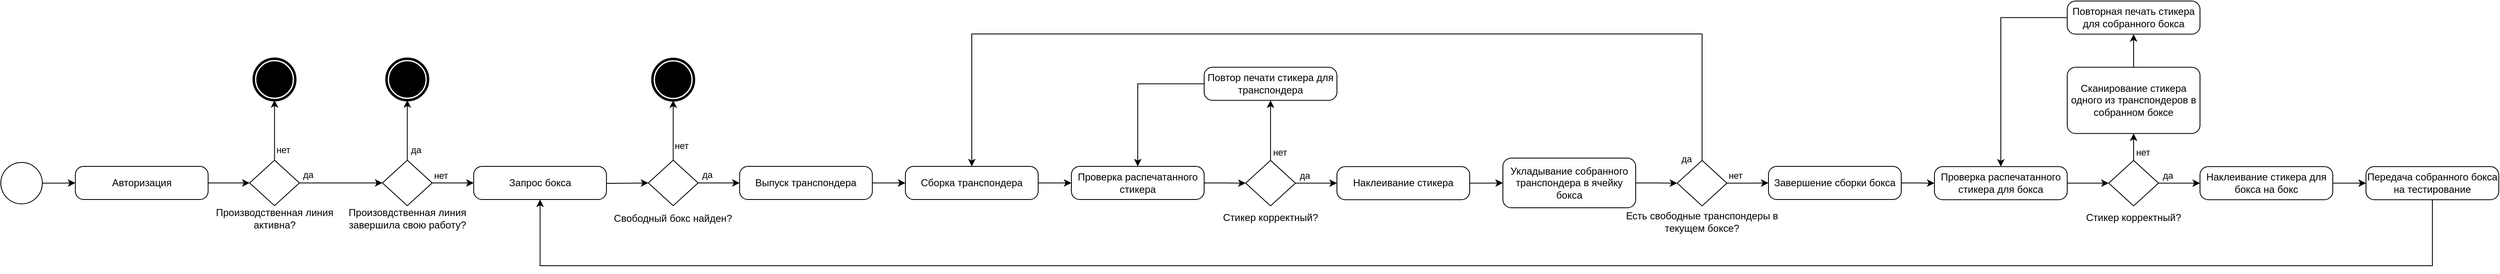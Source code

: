 <mxfile version="22.1.2" type="device">
  <diagram name="Страница — 1" id="xjbYhO8doR0Xn5XljVLI">
    <mxGraphModel dx="2963" dy="2120" grid="1" gridSize="10" guides="1" tooltips="1" connect="1" arrows="1" fold="1" page="0" pageScale="1" pageWidth="2339" pageHeight="3300" math="0" shadow="0">
      <root>
        <mxCell id="0" />
        <mxCell id="1" parent="0" />
        <mxCell id="qgqqPE5Ve3WfzV5eehCP-5" value="Авторизация" style="points=[[0.25,0,0],[0.5,0,0],[0.75,0,0],[1,0.25,0],[1,0.5,0],[1,0.75,0],[0.75,1,0],[0.5,1,0],[0.25,1,0],[0,0.75,0],[0,0.5,0],[0,0.25,0]];shape=mxgraph.bpmn.task;whiteSpace=wrap;rectStyle=rounded;size=10;html=1;container=1;expand=0;collapsible=0;taskMarker=abstract;" vertex="1" parent="1">
          <mxGeometry x="199.79" y="40" width="160" height="40" as="geometry" />
        </mxCell>
        <mxCell id="qgqqPE5Ve3WfzV5eehCP-7" style="edgeStyle=orthogonalEdgeStyle;rounded=0;orthogonalLoop=1;jettySize=auto;html=1;" edge="1" parent="1" source="qgqqPE5Ve3WfzV5eehCP-6" target="qgqqPE5Ve3WfzV5eehCP-5">
          <mxGeometry relative="1" as="geometry" />
        </mxCell>
        <mxCell id="qgqqPE5Ve3WfzV5eehCP-6" value="" style="points=[[0.145,0.145,0],[0.5,0,0],[0.855,0.145,0],[1,0.5,0],[0.855,0.855,0],[0.5,1,0],[0.145,0.855,0],[0,0.5,0]];shape=mxgraph.bpmn.event;html=1;verticalLabelPosition=bottom;labelBackgroundColor=#ffffff;verticalAlign=top;align=center;perimeter=ellipsePerimeter;outlineConnect=0;aspect=fixed;outline=standard;symbol=general;" vertex="1" parent="1">
          <mxGeometry x="110" y="35.25" width="50" height="50" as="geometry" />
        </mxCell>
        <mxCell id="qgqqPE5Ve3WfzV5eehCP-33" style="edgeStyle=orthogonalEdgeStyle;rounded=0;orthogonalLoop=1;jettySize=auto;html=1;" edge="1" parent="1" target="qgqqPE5Ve3WfzV5eehCP-28">
          <mxGeometry relative="1" as="geometry">
            <mxPoint x="800" y="60" as="sourcePoint" />
          </mxGeometry>
        </mxCell>
        <mxCell id="qgqqPE5Ve3WfzV5eehCP-8" value="Запрос бокса" style="points=[[0.25,0,0],[0.5,0,0],[0.75,0,0],[1,0.25,0],[1,0.5,0],[1,0.75,0],[0.75,1,0],[0.5,1,0],[0.25,1,0],[0,0.75,0],[0,0.5,0],[0,0.25,0]];shape=mxgraph.bpmn.task;whiteSpace=wrap;rectStyle=rounded;size=10;html=1;container=1;expand=0;collapsible=0;taskMarker=abstract;" vertex="1" parent="1">
          <mxGeometry x="679.79" y="40" width="160" height="40" as="geometry" />
        </mxCell>
        <mxCell id="qgqqPE5Ve3WfzV5eehCP-42" style="edgeStyle=orthogonalEdgeStyle;rounded=0;orthogonalLoop=1;jettySize=auto;html=1;" edge="1" parent="1" source="qgqqPE5Ve3WfzV5eehCP-59">
          <mxGeometry relative="1" as="geometry">
            <mxPoint x="1880.21" y="60.25" as="sourcePoint" />
            <mxPoint x="1920" y="60" as="targetPoint" />
          </mxGeometry>
        </mxCell>
        <mxCell id="qgqqPE5Ve3WfzV5eehCP-9" value="Выпуск транспондера" style="points=[[0.25,0,0],[0.5,0,0],[0.75,0,0],[1,0.25,0],[1,0.5,0],[1,0.75,0],[0.75,1,0],[0.5,1,0],[0.25,1,0],[0,0.75,0],[0,0.5,0],[0,0.25,0]];shape=mxgraph.bpmn.task;whiteSpace=wrap;rectStyle=rounded;size=10;html=1;container=1;expand=0;collapsible=0;taskMarker=abstract;" vertex="1" parent="1">
          <mxGeometry x="1000.21" y="40" width="160" height="40" as="geometry" />
        </mxCell>
        <mxCell id="qgqqPE5Ve3WfzV5eehCP-70" style="edgeStyle=orthogonalEdgeStyle;rounded=0;orthogonalLoop=1;jettySize=auto;html=1;" edge="1" parent="1" source="qgqqPE5Ve3WfzV5eehCP-10" target="qgqqPE5Ve3WfzV5eehCP-65">
          <mxGeometry relative="1" as="geometry" />
        </mxCell>
        <mxCell id="qgqqPE5Ve3WfzV5eehCP-10" value="Завершение сборки бокса" style="points=[[0.25,0,0],[0.5,0,0],[0.75,0,0],[1,0.25,0],[1,0.5,0],[1,0.75,0],[0.75,1,0],[0.5,1,0],[0.25,1,0],[0,0.75,0],[0,0.5,0],[0,0.25,0]];shape=mxgraph.bpmn.task;whiteSpace=wrap;rectStyle=rounded;size=10;html=1;container=1;expand=0;collapsible=0;taskMarker=abstract;" vertex="1" parent="1">
          <mxGeometry x="2240" y="40" width="160" height="40" as="geometry" />
        </mxCell>
        <mxCell id="qgqqPE5Ve3WfzV5eehCP-16" style="edgeStyle=orthogonalEdgeStyle;rounded=0;orthogonalLoop=1;jettySize=auto;html=1;entryX=0;entryY=0.5;entryDx=0;entryDy=0;entryPerimeter=0;" edge="1" parent="1" source="qgqqPE5Ve3WfzV5eehCP-5" target="qgqqPE5Ve3WfzV5eehCP-17">
          <mxGeometry relative="1" as="geometry">
            <mxPoint x="359.79" y="60" as="targetPoint" />
          </mxGeometry>
        </mxCell>
        <mxCell id="qgqqPE5Ve3WfzV5eehCP-17" value="" style="points=[[0.25,0.25,0],[0.5,0,0],[0.75,0.25,0],[1,0.5,0],[0.75,0.75,0],[0.5,1,0],[0.25,0.75,0],[0,0.5,0]];shape=mxgraph.bpmn.gateway2;html=1;verticalLabelPosition=bottom;labelBackgroundColor=#ffffff;verticalAlign=top;align=center;perimeter=rhombusPerimeter;outlineConnect=0;outline=none;symbol=none;" vertex="1" parent="1">
          <mxGeometry x="409.79" y="32.5" width="60" height="55" as="geometry" />
        </mxCell>
        <mxCell id="qgqqPE5Ve3WfzV5eehCP-18" style="edgeStyle=orthogonalEdgeStyle;rounded=0;orthogonalLoop=1;jettySize=auto;html=1;" edge="1" parent="1" source="qgqqPE5Ve3WfzV5eehCP-17" target="qgqqPE5Ve3WfzV5eehCP-24">
          <mxGeometry relative="1" as="geometry">
            <mxPoint x="559.79" y="60" as="targetPoint" />
          </mxGeometry>
        </mxCell>
        <mxCell id="qgqqPE5Ve3WfzV5eehCP-20" value="да" style="edgeLabel;html=1;align=center;verticalAlign=middle;resizable=0;points=[];" vertex="1" connectable="0" parent="qgqqPE5Ve3WfzV5eehCP-18">
          <mxGeometry x="-0.678" y="2" relative="1" as="geometry">
            <mxPoint x="-6" y="-8" as="offset" />
          </mxGeometry>
        </mxCell>
        <mxCell id="qgqqPE5Ve3WfzV5eehCP-19" value="Производственная линия активна?" style="text;html=1;strokeColor=none;fillColor=none;align=center;verticalAlign=middle;whiteSpace=wrap;rounded=0;" vertex="1" parent="1">
          <mxGeometry x="359.79" y="87.75" width="160" height="30" as="geometry" />
        </mxCell>
        <mxCell id="qgqqPE5Ve3WfzV5eehCP-21" style="edgeStyle=orthogonalEdgeStyle;rounded=0;orthogonalLoop=1;jettySize=auto;html=1;" edge="1" parent="1" source="qgqqPE5Ve3WfzV5eehCP-17" target="qgqqPE5Ve3WfzV5eehCP-95">
          <mxGeometry relative="1" as="geometry">
            <mxPoint x="439.79" y="-39.75" as="targetPoint" />
            <Array as="points" />
          </mxGeometry>
        </mxCell>
        <mxCell id="qgqqPE5Ve3WfzV5eehCP-23" value="нет" style="edgeLabel;html=1;align=center;verticalAlign=middle;resizable=0;points=[];" vertex="1" connectable="0" parent="qgqqPE5Ve3WfzV5eehCP-21">
          <mxGeometry x="-0.649" relative="1" as="geometry">
            <mxPoint x="10" as="offset" />
          </mxGeometry>
        </mxCell>
        <mxCell id="qgqqPE5Ve3WfzV5eehCP-32" style="edgeStyle=orthogonalEdgeStyle;rounded=0;orthogonalLoop=1;jettySize=auto;html=1;entryX=0;entryY=0.5;entryDx=0;entryDy=0;entryPerimeter=0;" edge="1" parent="1" source="qgqqPE5Ve3WfzV5eehCP-24" target="qgqqPE5Ve3WfzV5eehCP-8">
          <mxGeometry relative="1" as="geometry" />
        </mxCell>
        <mxCell id="qgqqPE5Ve3WfzV5eehCP-90" style="edgeStyle=orthogonalEdgeStyle;rounded=0;orthogonalLoop=1;jettySize=auto;html=1;" edge="1" parent="1" source="qgqqPE5Ve3WfzV5eehCP-24" target="qgqqPE5Ve3WfzV5eehCP-34">
          <mxGeometry relative="1" as="geometry" />
        </mxCell>
        <mxCell id="qgqqPE5Ve3WfzV5eehCP-24" value="" style="points=[[0.25,0.25,0],[0.5,0,0],[0.75,0.25,0],[1,0.5,0],[0.75,0.75,0],[0.5,1,0],[0.25,0.75,0],[0,0.5,0]];shape=mxgraph.bpmn.gateway2;html=1;verticalLabelPosition=bottom;labelBackgroundColor=#ffffff;verticalAlign=top;align=center;perimeter=rhombusPerimeter;outlineConnect=0;outline=none;symbol=none;" vertex="1" parent="1">
          <mxGeometry x="569.79" y="32.5" width="60" height="55" as="geometry" />
        </mxCell>
        <mxCell id="qgqqPE5Ve3WfzV5eehCP-25" value="да" style="edgeLabel;html=1;align=center;verticalAlign=middle;resizable=0;points=[];" vertex="1" connectable="0" parent="1">
          <mxGeometry x="610.003" y="20" as="geometry" />
        </mxCell>
        <mxCell id="qgqqPE5Ve3WfzV5eehCP-26" value="Произовдственная линия завершила свою работу?" style="text;html=1;strokeColor=none;fillColor=none;align=center;verticalAlign=middle;whiteSpace=wrap;rounded=0;" vertex="1" parent="1">
          <mxGeometry x="519.79" y="87.5" width="160" height="30" as="geometry" />
        </mxCell>
        <mxCell id="qgqqPE5Ve3WfzV5eehCP-27" value="нет" style="edgeLabel;html=1;align=center;verticalAlign=middle;resizable=0;points=[];" vertex="1" connectable="0" parent="1">
          <mxGeometry x="639.58" y="50.25" as="geometry" />
        </mxCell>
        <mxCell id="qgqqPE5Ve3WfzV5eehCP-37" style="edgeStyle=orthogonalEdgeStyle;rounded=0;orthogonalLoop=1;jettySize=auto;html=1;" edge="1" parent="1" source="qgqqPE5Ve3WfzV5eehCP-28" target="qgqqPE5Ve3WfzV5eehCP-9">
          <mxGeometry relative="1" as="geometry" />
        </mxCell>
        <mxCell id="qgqqPE5Ve3WfzV5eehCP-86" style="edgeStyle=orthogonalEdgeStyle;rounded=0;orthogonalLoop=1;jettySize=auto;html=1;" edge="1" parent="1" source="qgqqPE5Ve3WfzV5eehCP-28" target="qgqqPE5Ve3WfzV5eehCP-85">
          <mxGeometry relative="1" as="geometry" />
        </mxCell>
        <mxCell id="qgqqPE5Ve3WfzV5eehCP-28" value="" style="points=[[0.25,0.25,0],[0.5,0,0],[0.75,0.25,0],[1,0.5,0],[0.75,0.75,0],[0.5,1,0],[0.25,0.75,0],[0,0.5,0]];shape=mxgraph.bpmn.gateway2;html=1;verticalLabelPosition=bottom;labelBackgroundColor=#ffffff;verticalAlign=top;align=center;perimeter=rhombusPerimeter;outlineConnect=0;outline=none;symbol=none;" vertex="1" parent="1">
          <mxGeometry x="890.21" y="32.5" width="60" height="55" as="geometry" />
        </mxCell>
        <mxCell id="qgqqPE5Ve3WfzV5eehCP-29" value="да" style="edgeLabel;html=1;align=center;verticalAlign=middle;resizable=0;points=[];" vertex="1" connectable="0" parent="1">
          <mxGeometry x="960.003" y="60" as="geometry">
            <mxPoint x="1" y="-10" as="offset" />
          </mxGeometry>
        </mxCell>
        <mxCell id="qgqqPE5Ve3WfzV5eehCP-30" value="Свободный бокс найден?" style="text;html=1;strokeColor=none;fillColor=none;align=center;verticalAlign=middle;whiteSpace=wrap;rounded=0;" vertex="1" parent="1">
          <mxGeometry x="840.21" y="87.5" width="160" height="30" as="geometry" />
        </mxCell>
        <mxCell id="qgqqPE5Ve3WfzV5eehCP-34" value="" style="points=[[0.145,0.145,0],[0.5,0,0],[0.855,0.145,0],[1,0.5,0],[0.855,0.855,0],[0.5,1,0],[0.145,0.855,0],[0,0.5,0]];shape=mxgraph.bpmn.event;html=1;verticalLabelPosition=bottom;labelBackgroundColor=#ffffff;verticalAlign=top;align=center;perimeter=ellipsePerimeter;outlineConnect=0;aspect=fixed;outline=end;symbol=terminate;" vertex="1" parent="1">
          <mxGeometry x="574.79" y="-90" width="50" height="50" as="geometry" />
        </mxCell>
        <mxCell id="qgqqPE5Ve3WfzV5eehCP-31" value="нет" style="edgeLabel;html=1;align=center;verticalAlign=middle;resizable=0;points=[];" vertex="1" connectable="0" parent="1">
          <mxGeometry x="930.21" y="15" as="geometry" />
        </mxCell>
        <mxCell id="qgqqPE5Ve3WfzV5eehCP-38" value="" style="points=[[0.25,0.25,0],[0.5,0,0],[0.75,0.25,0],[1,0.5,0],[0.75,0.75,0],[0.5,1,0],[0.25,0.75,0],[0,0.5,0]];shape=mxgraph.bpmn.gateway2;html=1;verticalLabelPosition=bottom;labelBackgroundColor=#ffffff;verticalAlign=top;align=center;perimeter=rhombusPerimeter;outlineConnect=0;outline=none;symbol=none;" vertex="1" parent="1">
          <mxGeometry x="2130" y="32.75" width="60" height="55" as="geometry" />
        </mxCell>
        <mxCell id="qgqqPE5Ve3WfzV5eehCP-39" value="да" style="edgeLabel;html=1;align=center;verticalAlign=middle;resizable=0;points=[];" vertex="1" connectable="0" parent="1">
          <mxGeometry x="2140.003" y="40.25" as="geometry">
            <mxPoint x="1" y="-10" as="offset" />
          </mxGeometry>
        </mxCell>
        <mxCell id="qgqqPE5Ve3WfzV5eehCP-40" value="Есть свободные транспондеры в текущем боксе?" style="text;html=1;strokeColor=none;fillColor=none;align=center;verticalAlign=middle;whiteSpace=wrap;rounded=0;" vertex="1" parent="1">
          <mxGeometry x="2060" y="87.75" width="200" height="38.75" as="geometry" />
        </mxCell>
        <mxCell id="qgqqPE5Ve3WfzV5eehCP-41" value="нет" style="edgeLabel;html=1;align=center;verticalAlign=middle;resizable=0;points=[];" vertex="1" connectable="0" parent="1">
          <mxGeometry x="2200" y="50.25" as="geometry" />
        </mxCell>
        <mxCell id="qgqqPE5Ve3WfzV5eehCP-43" style="edgeStyle=orthogonalEdgeStyle;rounded=0;orthogonalLoop=1;jettySize=auto;html=1;entryX=0.5;entryY=0;entryDx=0;entryDy=0;entryPerimeter=0;" edge="1" parent="1" source="qgqqPE5Ve3WfzV5eehCP-38" target="qgqqPE5Ve3WfzV5eehCP-47">
          <mxGeometry relative="1" as="geometry">
            <mxPoint x="1760" y="0.25" as="targetPoint" />
            <Array as="points">
              <mxPoint x="2160" y="-120" />
              <mxPoint x="1280" y="-120" />
            </Array>
          </mxGeometry>
        </mxCell>
        <mxCell id="qgqqPE5Ve3WfzV5eehCP-45" style="edgeStyle=orthogonalEdgeStyle;rounded=0;orthogonalLoop=1;jettySize=auto;html=1;" edge="1" parent="1" source="qgqqPE5Ve3WfzV5eehCP-38" target="qgqqPE5Ve3WfzV5eehCP-10">
          <mxGeometry relative="1" as="geometry">
            <mxPoint x="2240" y="60.25" as="targetPoint" />
          </mxGeometry>
        </mxCell>
        <mxCell id="qgqqPE5Ve3WfzV5eehCP-47" value="Сборка транспондера" style="points=[[0.25,0,0],[0.5,0,0],[0.75,0,0],[1,0.25,0],[1,0.5,0],[1,0.75,0],[0.75,1,0],[0.5,1,0],[0.25,1,0],[0,0.75,0],[0,0.5,0],[0,0.25,0]];shape=mxgraph.bpmn.task;whiteSpace=wrap;rectStyle=rounded;size=10;html=1;container=1;expand=0;collapsible=0;taskMarker=abstract;" vertex="1" parent="1">
          <mxGeometry x="1200" y="40" width="160" height="40" as="geometry" />
        </mxCell>
        <mxCell id="qgqqPE5Ve3WfzV5eehCP-54" style="edgeStyle=orthogonalEdgeStyle;rounded=0;orthogonalLoop=1;jettySize=auto;html=1;" edge="1" parent="1" source="qgqqPE5Ve3WfzV5eehCP-48" target="qgqqPE5Ve3WfzV5eehCP-49">
          <mxGeometry relative="1" as="geometry" />
        </mxCell>
        <mxCell id="qgqqPE5Ve3WfzV5eehCP-48" value="Проверка распечатанного стикера" style="points=[[0.25,0,0],[0.5,0,0],[0.75,0,0],[1,0.25,0],[1,0.5,0],[1,0.75,0],[0.75,1,0],[0.5,1,0],[0.25,1,0],[0,0.75,0],[0,0.5,0],[0,0.25,0]];shape=mxgraph.bpmn.task;whiteSpace=wrap;rectStyle=rounded;size=10;html=1;container=1;expand=0;collapsible=0;taskMarker=abstract;" vertex="1" parent="1">
          <mxGeometry x="1400" y="40" width="160" height="40" as="geometry" />
        </mxCell>
        <mxCell id="qgqqPE5Ve3WfzV5eehCP-55" style="edgeStyle=orthogonalEdgeStyle;rounded=0;orthogonalLoop=1;jettySize=auto;html=1;" edge="1" parent="1" source="qgqqPE5Ve3WfzV5eehCP-49" target="qgqqPE5Ve3WfzV5eehCP-59">
          <mxGeometry relative="1" as="geometry">
            <mxPoint x="1760" y="60.25" as="targetPoint" />
          </mxGeometry>
        </mxCell>
        <mxCell id="qgqqPE5Ve3WfzV5eehCP-56" style="edgeStyle=orthogonalEdgeStyle;rounded=0;orthogonalLoop=1;jettySize=auto;html=1;" edge="1" parent="1" source="qgqqPE5Ve3WfzV5eehCP-49" target="qgqqPE5Ve3WfzV5eehCP-57">
          <mxGeometry relative="1" as="geometry">
            <mxPoint x="1640" y="160.25" as="targetPoint" />
          </mxGeometry>
        </mxCell>
        <mxCell id="qgqqPE5Ve3WfzV5eehCP-49" value="" style="points=[[0.25,0.25,0],[0.5,0,0],[0.75,0.25,0],[1,0.5,0],[0.75,0.75,0],[0.5,1,0],[0.25,0.75,0],[0,0.5,0]];shape=mxgraph.bpmn.gateway2;html=1;verticalLabelPosition=bottom;labelBackgroundColor=#ffffff;verticalAlign=top;align=center;perimeter=rhombusPerimeter;outlineConnect=0;outline=none;symbol=none;" vertex="1" parent="1">
          <mxGeometry x="1610" y="32.75" width="60" height="55" as="geometry" />
        </mxCell>
        <mxCell id="qgqqPE5Ve3WfzV5eehCP-50" value="да" style="edgeLabel;html=1;align=center;verticalAlign=middle;resizable=0;points=[];" vertex="1" connectable="0" parent="1">
          <mxGeometry x="1680.003" y="60.25" as="geometry">
            <mxPoint x="1" y="-10" as="offset" />
          </mxGeometry>
        </mxCell>
        <mxCell id="qgqqPE5Ve3WfzV5eehCP-51" value="Стикер корректный?" style="text;html=1;strokeColor=none;fillColor=none;align=center;verticalAlign=middle;whiteSpace=wrap;rounded=0;" vertex="1" parent="1">
          <mxGeometry x="1580" y="87.75" width="120" height="27.5" as="geometry" />
        </mxCell>
        <mxCell id="qgqqPE5Ve3WfzV5eehCP-53" style="edgeStyle=orthogonalEdgeStyle;rounded=0;orthogonalLoop=1;jettySize=auto;html=1;entryX=0;entryY=0.5;entryDx=0;entryDy=0;entryPerimeter=0;" edge="1" parent="1" source="qgqqPE5Ve3WfzV5eehCP-47" target="qgqqPE5Ve3WfzV5eehCP-48">
          <mxGeometry relative="1" as="geometry" />
        </mxCell>
        <mxCell id="qgqqPE5Ve3WfzV5eehCP-57" value="Повтор печати стикера для транспондера" style="points=[[0.25,0,0],[0.5,0,0],[0.75,0,0],[1,0.25,0],[1,0.5,0],[1,0.75,0],[0.75,1,0],[0.5,1,0],[0.25,1,0],[0,0.75,0],[0,0.5,0],[0,0.25,0]];shape=mxgraph.bpmn.task;whiteSpace=wrap;rectStyle=rounded;size=10;html=1;container=1;expand=0;collapsible=0;taskMarker=abstract;" vertex="1" parent="1">
          <mxGeometry x="1560" y="-79.75" width="160" height="40" as="geometry" />
        </mxCell>
        <mxCell id="qgqqPE5Ve3WfzV5eehCP-59" value="Наклеивание стикера" style="points=[[0.25,0,0],[0.5,0,0],[0.75,0,0],[1,0.25,0],[1,0.5,0],[1,0.75,0],[0.75,1,0],[0.5,1,0],[0.25,1,0],[0,0.75,0],[0,0.5,0],[0,0.25,0]];shape=mxgraph.bpmn.task;whiteSpace=wrap;rectStyle=rounded;size=10;html=1;container=1;expand=0;collapsible=0;taskMarker=abstract;" vertex="1" parent="1">
          <mxGeometry x="1720" y="40.25" width="160" height="40" as="geometry" />
        </mxCell>
        <mxCell id="qgqqPE5Ve3WfzV5eehCP-63" style="edgeStyle=orthogonalEdgeStyle;rounded=0;orthogonalLoop=1;jettySize=auto;html=1;" edge="1" parent="1" source="qgqqPE5Ve3WfzV5eehCP-57" target="qgqqPE5Ve3WfzV5eehCP-48">
          <mxGeometry relative="1" as="geometry">
            <Array as="points">
              <mxPoint x="1480" y="-60" />
            </Array>
          </mxGeometry>
        </mxCell>
        <mxCell id="qgqqPE5Ve3WfzV5eehCP-64" value="нет" style="edgeLabel;html=1;align=center;verticalAlign=middle;resizable=0;points=[];" vertex="1" connectable="0" parent="1">
          <mxGeometry x="1650.003" y="32.75" as="geometry">
            <mxPoint x="1" y="-10" as="offset" />
          </mxGeometry>
        </mxCell>
        <mxCell id="qgqqPE5Ve3WfzV5eehCP-65" value="Проверка распечатанного стикера для бокса" style="points=[[0.25,0,0],[0.5,0,0],[0.75,0,0],[1,0.25,0],[1,0.5,0],[1,0.75,0],[0.75,1,0],[0.5,1,0],[0.25,1,0],[0,0.75,0],[0,0.5,0],[0,0.25,0]];shape=mxgraph.bpmn.task;whiteSpace=wrap;rectStyle=rounded;size=10;html=1;container=1;expand=0;collapsible=0;taskMarker=abstract;" vertex="1" parent="1">
          <mxGeometry x="2440" y="40.25" width="160" height="40" as="geometry" />
        </mxCell>
        <mxCell id="qgqqPE5Ve3WfzV5eehCP-73" style="edgeStyle=orthogonalEdgeStyle;rounded=0;orthogonalLoop=1;jettySize=auto;html=1;" edge="1" parent="1" source="qgqqPE5Ve3WfzV5eehCP-66" target="qgqqPE5Ve3WfzV5eehCP-72">
          <mxGeometry relative="1" as="geometry" />
        </mxCell>
        <mxCell id="qgqqPE5Ve3WfzV5eehCP-78" style="edgeStyle=orthogonalEdgeStyle;rounded=0;orthogonalLoop=1;jettySize=auto;html=1;" edge="1" parent="1" source="qgqqPE5Ve3WfzV5eehCP-66" target="qgqqPE5Ve3WfzV5eehCP-79">
          <mxGeometry relative="1" as="geometry">
            <mxPoint x="2840" y="60.25" as="targetPoint" />
          </mxGeometry>
        </mxCell>
        <mxCell id="qgqqPE5Ve3WfzV5eehCP-66" value="" style="points=[[0.25,0.25,0],[0.5,0,0],[0.75,0.25,0],[1,0.5,0],[0.75,0.75,0],[0.5,1,0],[0.25,0.75,0],[0,0.5,0]];shape=mxgraph.bpmn.gateway2;html=1;verticalLabelPosition=bottom;labelBackgroundColor=#ffffff;verticalAlign=top;align=center;perimeter=rhombusPerimeter;outlineConnect=0;outline=none;symbol=none;" vertex="1" parent="1">
          <mxGeometry x="2650" y="32.75" width="60" height="55" as="geometry" />
        </mxCell>
        <mxCell id="qgqqPE5Ve3WfzV5eehCP-67" value="да" style="edgeLabel;html=1;align=center;verticalAlign=middle;resizable=0;points=[];" vertex="1" connectable="0" parent="1">
          <mxGeometry x="2720.003" y="60.25" as="geometry">
            <mxPoint x="1" y="-10" as="offset" />
          </mxGeometry>
        </mxCell>
        <mxCell id="qgqqPE5Ve3WfzV5eehCP-68" value="Стикер корректный?" style="text;html=1;strokeColor=none;fillColor=none;align=center;verticalAlign=middle;whiteSpace=wrap;rounded=0;" vertex="1" parent="1">
          <mxGeometry x="2620" y="87.75" width="120" height="27.5" as="geometry" />
        </mxCell>
        <mxCell id="qgqqPE5Ve3WfzV5eehCP-69" value="нет" style="edgeLabel;html=1;align=center;verticalAlign=middle;resizable=0;points=[];" vertex="1" connectable="0" parent="1">
          <mxGeometry x="2690.003" y="32.75" as="geometry">
            <mxPoint x="1" y="-10" as="offset" />
          </mxGeometry>
        </mxCell>
        <mxCell id="qgqqPE5Ve3WfzV5eehCP-71" style="edgeStyle=orthogonalEdgeStyle;rounded=0;orthogonalLoop=1;jettySize=auto;html=1;entryX=0;entryY=0.5;entryDx=0;entryDy=0;entryPerimeter=0;" edge="1" parent="1" source="qgqqPE5Ve3WfzV5eehCP-65" target="qgqqPE5Ve3WfzV5eehCP-66">
          <mxGeometry relative="1" as="geometry" />
        </mxCell>
        <mxCell id="qgqqPE5Ve3WfzV5eehCP-77" style="edgeStyle=orthogonalEdgeStyle;rounded=0;orthogonalLoop=1;jettySize=auto;html=1;" edge="1" parent="1" source="qgqqPE5Ve3WfzV5eehCP-72" target="qgqqPE5Ve3WfzV5eehCP-75">
          <mxGeometry relative="1" as="geometry" />
        </mxCell>
        <mxCell id="qgqqPE5Ve3WfzV5eehCP-72" value="Сканирование стикера одного из транспондеров в собранном боксе" style="points=[[0.25,0,0],[0.5,0,0],[0.75,0,0],[1,0.25,0],[1,0.5,0],[1,0.75,0],[0.75,1,0],[0.5,1,0],[0.25,1,0],[0,0.75,0],[0,0.5,0],[0,0.25,0]];shape=mxgraph.bpmn.task;whiteSpace=wrap;rectStyle=rounded;size=10;html=1;container=1;expand=0;collapsible=0;taskMarker=abstract;" vertex="1" parent="1">
          <mxGeometry x="2600" y="-79.75" width="160" height="80" as="geometry" />
        </mxCell>
        <mxCell id="qgqqPE5Ve3WfzV5eehCP-74" style="edgeStyle=orthogonalEdgeStyle;rounded=0;orthogonalLoop=1;jettySize=auto;html=1;entryX=0.5;entryY=0;entryDx=0;entryDy=0;entryPerimeter=0;exitX=0;exitY=0.5;exitDx=0;exitDy=0;exitPerimeter=0;" edge="1" parent="1" source="qgqqPE5Ve3WfzV5eehCP-75" target="qgqqPE5Ve3WfzV5eehCP-65">
          <mxGeometry relative="1" as="geometry">
            <Array as="points">
              <mxPoint x="2520" y="-139.75" />
            </Array>
          </mxGeometry>
        </mxCell>
        <mxCell id="qgqqPE5Ve3WfzV5eehCP-75" value="Повторная печать стикера для собранного бокса" style="points=[[0.25,0,0],[0.5,0,0],[0.75,0,0],[1,0.25,0],[1,0.5,0],[1,0.75,0],[0.75,1,0],[0.5,1,0],[0.25,1,0],[0,0.75,0],[0,0.5,0],[0,0.25,0]];shape=mxgraph.bpmn.task;whiteSpace=wrap;rectStyle=rounded;size=10;html=1;container=1;expand=0;collapsible=0;taskMarker=abstract;" vertex="1" parent="1">
          <mxGeometry x="2600" y="-159.75" width="160" height="40" as="geometry" />
        </mxCell>
        <mxCell id="qgqqPE5Ve3WfzV5eehCP-81" style="edgeStyle=orthogonalEdgeStyle;rounded=0;orthogonalLoop=1;jettySize=auto;html=1;" edge="1" parent="1" source="qgqqPE5Ve3WfzV5eehCP-79" target="qgqqPE5Ve3WfzV5eehCP-80">
          <mxGeometry relative="1" as="geometry" />
        </mxCell>
        <mxCell id="qgqqPE5Ve3WfzV5eehCP-79" value="Наклеивание стикера для бокса на бокс" style="points=[[0.25,0,0],[0.5,0,0],[0.75,0,0],[1,0.25,0],[1,0.5,0],[1,0.75,0],[0.75,1,0],[0.5,1,0],[0.25,1,0],[0,0.75,0],[0,0.5,0],[0,0.25,0]];shape=mxgraph.bpmn.task;whiteSpace=wrap;rectStyle=rounded;size=10;html=1;container=1;expand=0;collapsible=0;taskMarker=abstract;" vertex="1" parent="1">
          <mxGeometry x="2760" y="40.25" width="160" height="40" as="geometry" />
        </mxCell>
        <mxCell id="qgqqPE5Ve3WfzV5eehCP-82" style="edgeStyle=orthogonalEdgeStyle;rounded=0;orthogonalLoop=1;jettySize=auto;html=1;entryX=0.5;entryY=1;entryDx=0;entryDy=0;entryPerimeter=0;" edge="1" parent="1" source="qgqqPE5Ve3WfzV5eehCP-80" target="qgqqPE5Ve3WfzV5eehCP-8">
          <mxGeometry relative="1" as="geometry">
            <mxPoint x="1840" y="280" as="targetPoint" />
            <Array as="points">
              <mxPoint x="3040" y="160" />
              <mxPoint x="760" y="160" />
            </Array>
          </mxGeometry>
        </mxCell>
        <mxCell id="qgqqPE5Ve3WfzV5eehCP-80" value="Передача собранного бокса на тестирование" style="points=[[0.25,0,0],[0.5,0,0],[0.75,0,0],[1,0.25,0],[1,0.5,0],[1,0.75,0],[0.75,1,0],[0.5,1,0],[0.25,1,0],[0,0.75,0],[0,0.5,0],[0,0.25,0]];shape=mxgraph.bpmn.task;whiteSpace=wrap;rectStyle=rounded;size=10;html=1;container=1;expand=0;collapsible=0;taskMarker=abstract;" vertex="1" parent="1">
          <mxGeometry x="2960" y="40.25" width="160" height="40" as="geometry" />
        </mxCell>
        <mxCell id="qgqqPE5Ve3WfzV5eehCP-83" style="edgeStyle=orthogonalEdgeStyle;rounded=0;orthogonalLoop=1;jettySize=auto;html=1;entryX=0;entryY=0.5;entryDx=0;entryDy=0;entryPerimeter=0;" edge="1" parent="1" source="qgqqPE5Ve3WfzV5eehCP-9" target="qgqqPE5Ve3WfzV5eehCP-47">
          <mxGeometry relative="1" as="geometry" />
        </mxCell>
        <mxCell id="qgqqPE5Ve3WfzV5eehCP-85" value="" style="points=[[0.145,0.145,0],[0.5,0,0],[0.855,0.145,0],[1,0.5,0],[0.855,0.855,0],[0.5,1,0],[0.145,0.855,0],[0,0.5,0]];shape=mxgraph.bpmn.event;html=1;verticalLabelPosition=bottom;labelBackgroundColor=#ffffff;verticalAlign=top;align=center;perimeter=ellipsePerimeter;outlineConnect=0;aspect=fixed;outline=end;symbol=terminate;" vertex="1" parent="1">
          <mxGeometry x="895.21" y="-89.75" width="50" height="50" as="geometry" />
        </mxCell>
        <mxCell id="qgqqPE5Ve3WfzV5eehCP-95" value="" style="points=[[0.145,0.145,0],[0.5,0,0],[0.855,0.145,0],[1,0.5,0],[0.855,0.855,0],[0.5,1,0],[0.145,0.855,0],[0,0.5,0]];shape=mxgraph.bpmn.event;html=1;verticalLabelPosition=bottom;labelBackgroundColor=#ffffff;verticalAlign=top;align=center;perimeter=ellipsePerimeter;outlineConnect=0;aspect=fixed;outline=end;symbol=terminate;" vertex="1" parent="1">
          <mxGeometry x="414.79" y="-90" width="50" height="50" as="geometry" />
        </mxCell>
        <mxCell id="qgqqPE5Ve3WfzV5eehCP-97" style="edgeStyle=orthogonalEdgeStyle;rounded=0;orthogonalLoop=1;jettySize=auto;html=1;" edge="1" parent="1" source="qgqqPE5Ve3WfzV5eehCP-96" target="qgqqPE5Ve3WfzV5eehCP-38">
          <mxGeometry relative="1" as="geometry" />
        </mxCell>
        <mxCell id="qgqqPE5Ve3WfzV5eehCP-96" value="Укладывание собранного транспондера в ячейку бокса" style="points=[[0.25,0,0],[0.5,0,0],[0.75,0,0],[1,0.25,0],[1,0.5,0],[1,0.75,0],[0.75,1,0],[0.5,1,0],[0.25,1,0],[0,0.75,0],[0,0.5,0],[0,0.25,0]];shape=mxgraph.bpmn.task;whiteSpace=wrap;rectStyle=rounded;size=10;html=1;container=1;expand=0;collapsible=0;taskMarker=abstract;" vertex="1" parent="1">
          <mxGeometry x="1920" y="30" width="160" height="60" as="geometry" />
        </mxCell>
      </root>
    </mxGraphModel>
  </diagram>
</mxfile>
